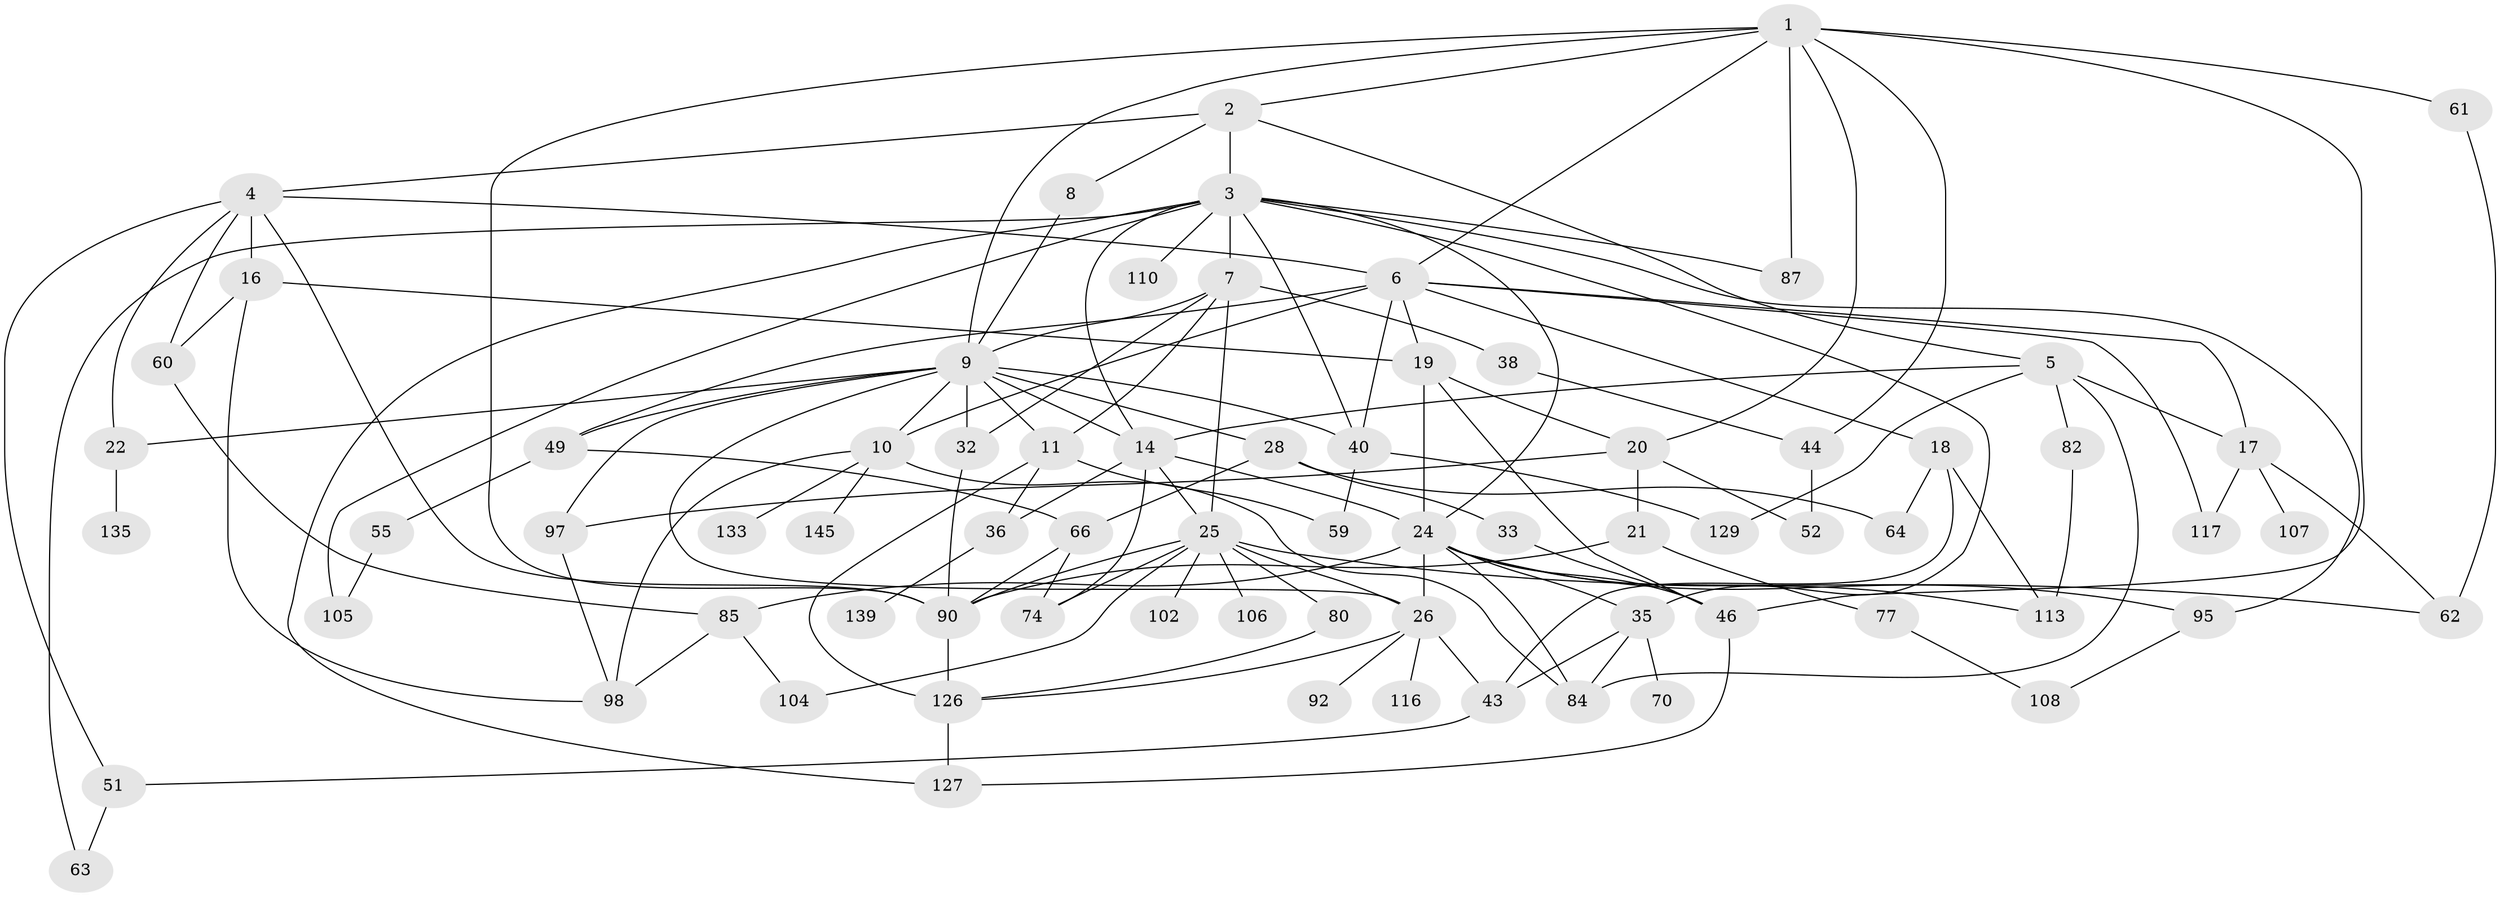 // original degree distribution, {10: 0.00684931506849315, 5: 0.0958904109589041, 4: 0.17123287671232876, 6: 0.0547945205479452, 2: 0.273972602739726, 9: 0.00684931506849315, 3: 0.2054794520547945, 1: 0.18493150684931506}
// Generated by graph-tools (version 1.1) at 2025/13/03/09/25 04:13:38]
// undirected, 73 vertices, 138 edges
graph export_dot {
graph [start="1"]
  node [color=gray90,style=filled];
  1;
  2;
  3 [super="+27"];
  4 [super="+12"];
  5 [super="+13+48+37"];
  6 [super="+58+39"];
  7;
  8;
  9 [super="+125+56+23+65"];
  10 [super="+86"];
  11;
  14 [super="+15+123"];
  16;
  17 [super="+79+50+91"];
  18 [super="+69"];
  19 [super="+29"];
  20 [super="+78"];
  21;
  22 [super="+30"];
  24 [super="+42"];
  25 [super="+54+45"];
  26 [super="+68+72"];
  28;
  32 [super="+71"];
  33 [super="+121"];
  35 [super="+136+47+101"];
  36 [super="+57"];
  38 [super="+53+41"];
  40 [super="+75"];
  43 [super="+76"];
  44 [super="+119"];
  46 [super="+67"];
  49;
  51 [super="+120"];
  52 [super="+96"];
  55;
  59;
  60;
  61;
  62 [super="+83"];
  63;
  64 [super="+94"];
  66 [super="+114"];
  70;
  74;
  77;
  80;
  82;
  84 [super="+134"];
  85 [super="+122+109"];
  87;
  90 [super="+124+140"];
  92;
  95 [super="+99"];
  97;
  98 [super="+112"];
  102;
  104;
  105 [super="+141"];
  106;
  107;
  108;
  110;
  113;
  116;
  117;
  126 [super="+144+131"];
  127 [super="+142"];
  129 [super="+132"];
  133;
  135;
  139;
  145;
  1 -- 2;
  1 -- 6;
  1 -- 9;
  1 -- 46;
  1 -- 61;
  1 -- 87;
  1 -- 20;
  1 -- 44;
  1 -- 90 [weight=2];
  2 -- 3;
  2 -- 4;
  2 -- 5;
  2 -- 8;
  3 -- 7;
  3 -- 24;
  3 -- 35;
  3 -- 40;
  3 -- 105;
  3 -- 14;
  3 -- 110;
  3 -- 87;
  3 -- 127;
  3 -- 95;
  3 -- 63;
  4 -- 51;
  4 -- 16;
  4 -- 22;
  4 -- 90;
  4 -- 60;
  4 -- 6;
  5 -- 82;
  5 -- 129;
  5 -- 84;
  5 -- 17;
  5 -- 14;
  6 -- 10 [weight=2];
  6 -- 17;
  6 -- 18;
  6 -- 49;
  6 -- 19;
  6 -- 117;
  6 -- 40;
  7 -- 11;
  7 -- 32;
  7 -- 38;
  7 -- 25;
  7 -- 9;
  8 -- 9;
  9 -- 14;
  9 -- 49;
  9 -- 97;
  9 -- 28 [weight=2];
  9 -- 32;
  9 -- 10;
  9 -- 11;
  9 -- 40;
  9 -- 26;
  9 -- 22;
  10 -- 133;
  10 -- 145;
  10 -- 84;
  10 -- 98;
  11 -- 36;
  11 -- 59;
  11 -- 126;
  14 -- 25;
  14 -- 36;
  14 -- 24;
  14 -- 74;
  16 -- 19;
  16 -- 98;
  16 -- 60;
  17 -- 107;
  17 -- 117;
  17 -- 62;
  18 -- 64;
  18 -- 113;
  18 -- 43;
  19 -- 20;
  19 -- 24;
  19 -- 46;
  20 -- 21 [weight=2];
  20 -- 52;
  20 -- 97;
  21 -- 77;
  21 -- 90;
  22 -- 135;
  24 -- 35;
  24 -- 113;
  24 -- 84;
  24 -- 85;
  24 -- 26;
  24 -- 46 [weight=2];
  24 -- 95;
  25 -- 26;
  25 -- 102;
  25 -- 80;
  25 -- 74;
  25 -- 106;
  25 -- 62;
  25 -- 90;
  25 -- 104;
  26 -- 43;
  26 -- 116;
  26 -- 92;
  26 -- 126;
  28 -- 33;
  28 -- 64;
  28 -- 66;
  32 -- 90;
  33 -- 46;
  35 -- 70;
  35 -- 43;
  35 -- 84;
  36 -- 139;
  38 -- 44;
  40 -- 59;
  40 -- 129;
  43 -- 51;
  44 -- 52;
  46 -- 127;
  49 -- 55;
  49 -- 66;
  51 -- 63;
  55 -- 105;
  60 -- 85;
  61 -- 62;
  66 -- 74;
  66 -- 90;
  77 -- 108;
  80 -- 126;
  82 -- 113;
  85 -- 104;
  85 -- 98;
  90 -- 126 [weight=2];
  95 -- 108;
  97 -- 98;
  126 -- 127;
}
